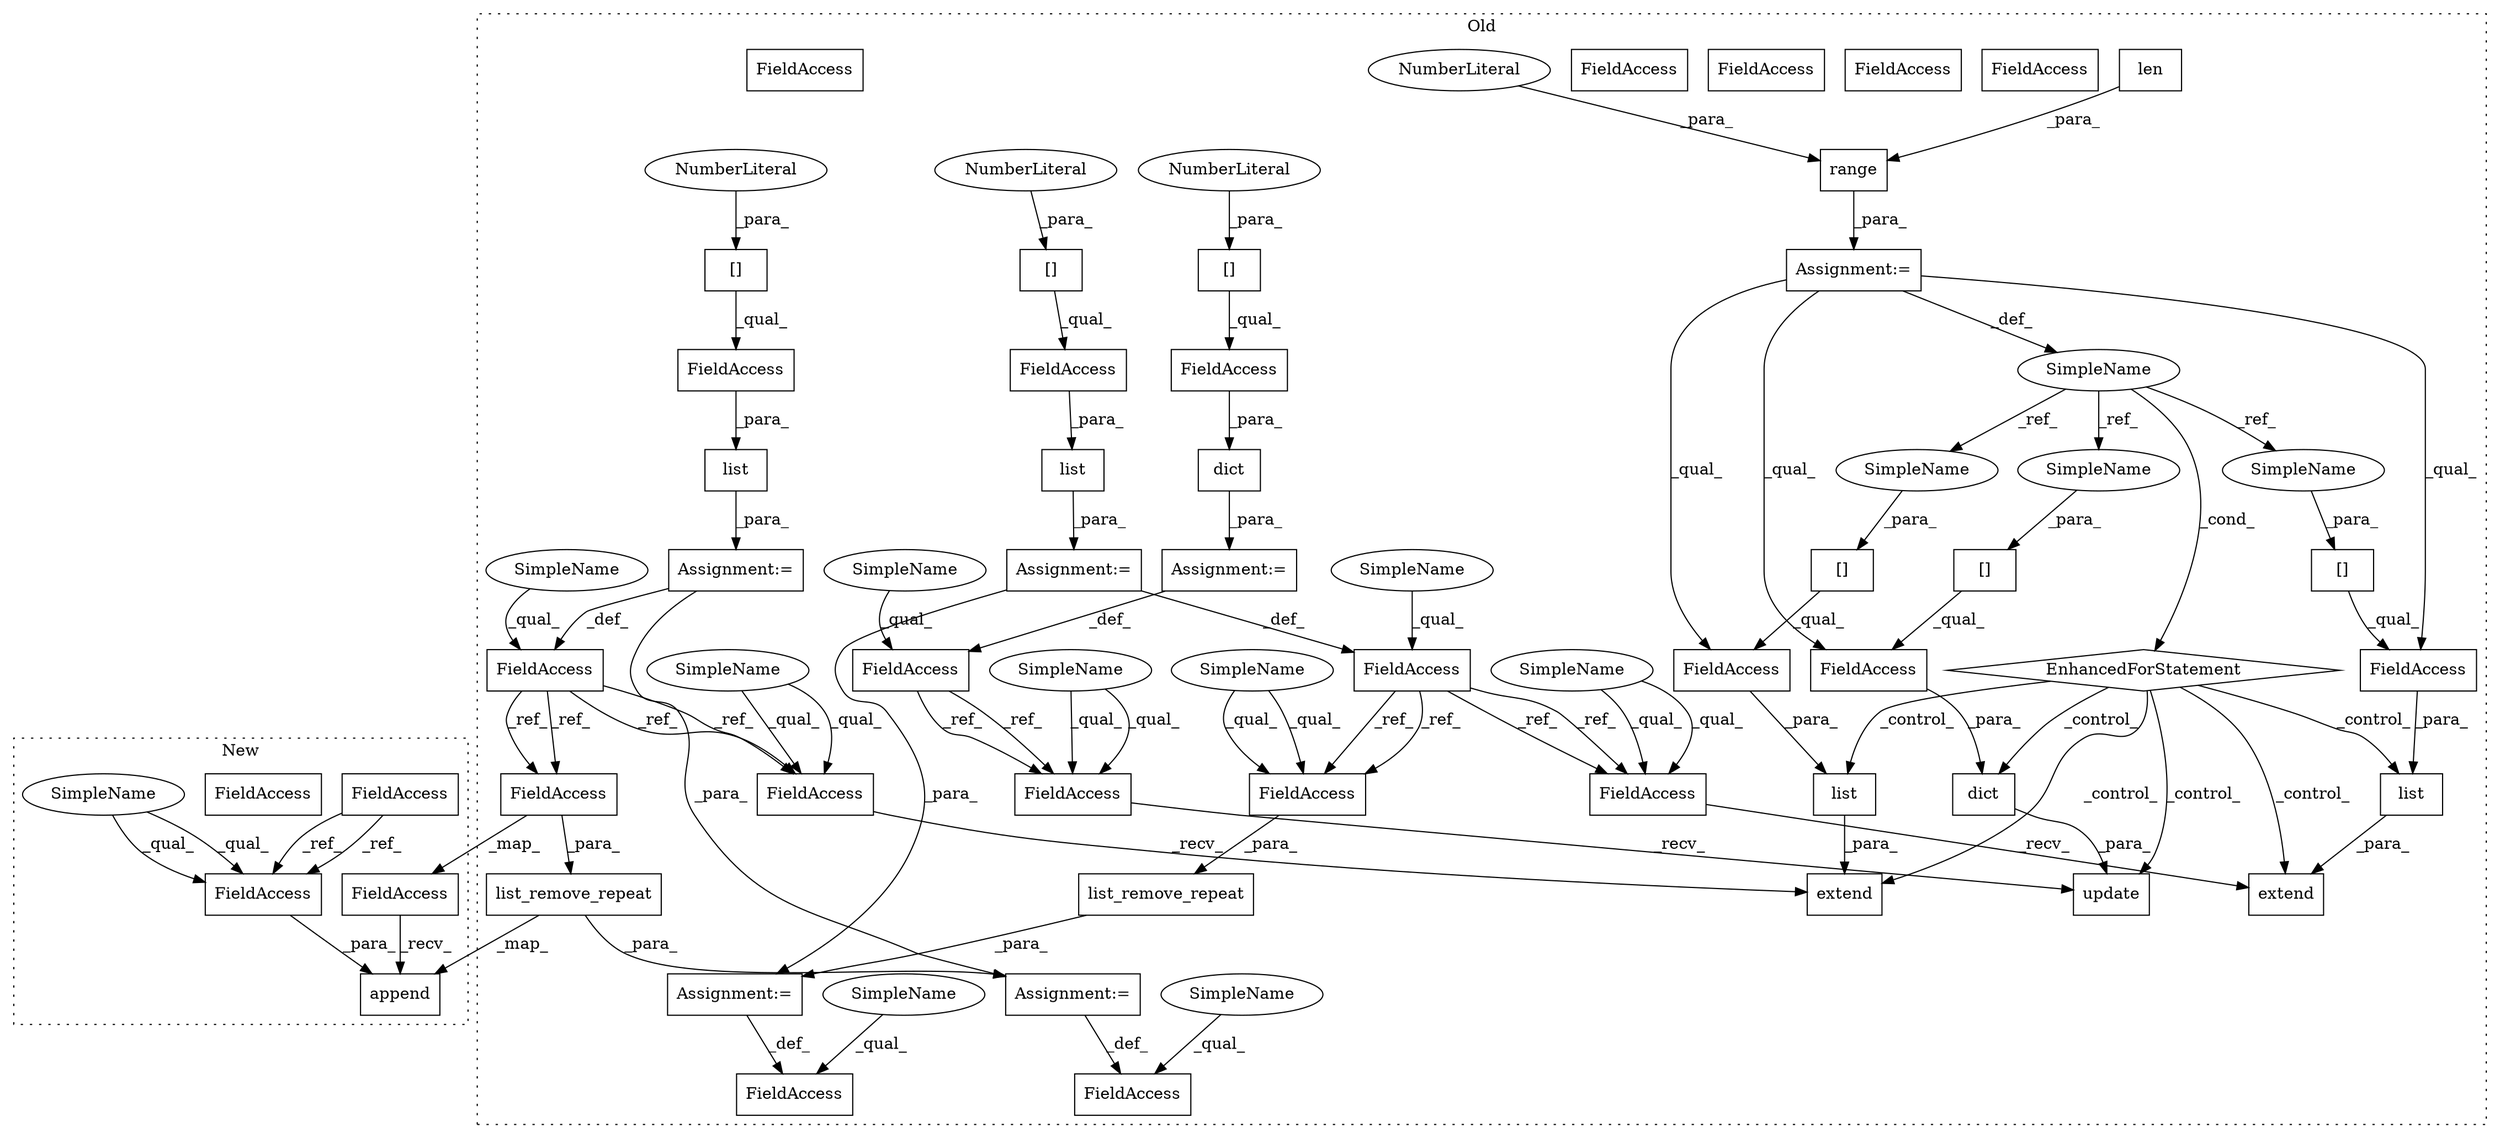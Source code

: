 digraph G {
subgraph cluster0 {
1 [label="list_remove_repeat" a="32" s="1214,1248" l="19,1" shape="box"];
5 [label="FieldAccess" a="22" s="793" l="15" shape="box"];
6 [label="extend" a="32" s="1040,1073" l="7,1" shape="box"];
7 [label="SimpleName" a="42" s="990" l="1" shape="ellipse"];
8 [label="EnhancedForStatement" a="70" s="933,1014" l="53,2" shape="diamond"];
9 [label="extend" a="32" s="1098,1131" l="7,1" shape="box"];
10 [label="[]" a="2" s="1052,1060" l="7,1" shape="box"];
11 [label="len" a="32" s="1002,1012" l="4,1" shape="box"];
12 [label="[]" a="2" s="1110,1118" l="7,1" shape="box"];
13 [label="FieldAccess" a="22" s="889" l="13" shape="box"];
14 [label="[]" a="2" s="1166,1174" l="7,1" shape="box"];
15 [label="FieldAccess" a="22" s="1052" l="20" shape="box"];
16 [label="FieldAccess" a="22" s="1198" l="15" shape="box"];
17 [label="FieldAccess" a="22" s="1024" l="15" shape="box"];
18 [label="FieldAccess" a="22" s="841" l="15" shape="box"];
19 [label="FieldAccess" a="22" s="1110" l="20" shape="box"];
20 [label="FieldAccess" a="22" s="1166" l="18" shape="box"];
21 [label="FieldAccess" a="22" s="1255" l="15" shape="box"];
22 [label="FieldAccess" a="22" s="1290" l="15" shape="box"];
23 [label="FieldAccess" a="22" s="1140" l="13" shape="box"];
24 [label="FieldAccess" a="22" s="1082" l="15" shape="box"];
25 [label="list_remove_repeat" a="32" s="1271,1305" l="19,1" shape="box"];
26 [label="update" a="32" s="1154,1185" l="7,1" shape="box"];
27 [label="dict" a="32" s="903,926" l="5,1" shape="box"];
28 [label="FieldAccess" a="22" s="908" l="18" shape="box"];
29 [label="[]" a="2" s="908,916" l="7,1" shape="box"];
30 [label="NumberLiteral" a="34" s="915" l="1" shape="ellipse"];
31 [label="dict" a="32" s="1161,1184" l="5,1" shape="box"];
32 [label="range" a="32" s="994,1013" l="6,1" shape="box"];
33 [label="NumberLiteral" a="34" s="1000" l="1" shape="ellipse"];
34 [label="list" a="32" s="809,834" l="5,1" shape="box"];
35 [label="FieldAccess" a="22" s="814" l="20" shape="box"];
36 [label="[]" a="2" s="814,822" l="7,1" shape="box"];
37 [label="NumberLiteral" a="34" s="821" l="1" shape="ellipse"];
38 [label="list" a="32" s="1047,1072" l="5,1" shape="box"];
39 [label="Assignment:=" a="7" s="856" l="1" shape="box"];
40 [label="list" a="32" s="1105,1130" l="5,1" shape="box"];
41 [label="Assignment:=" a="7" s="808" l="1" shape="box"];
42 [label="list" a="32" s="857,882" l="5,1" shape="box"];
43 [label="FieldAccess" a="22" s="862" l="20" shape="box"];
44 [label="[]" a="2" s="862,870" l="7,1" shape="box"];
45 [label="NumberLiteral" a="34" s="869" l="1" shape="ellipse"];
46 [label="Assignment:=" a="7" s="1213" l="1" shape="box"];
47 [label="Assignment:=" a="7" s="933,1014" l="53,2" shape="box"];
48 [label="Assignment:=" a="7" s="902" l="1" shape="box"];
49 [label="Assignment:=" a="7" s="1270" l="1" shape="box"];
50 [label="FieldAccess" a="22" s="1233" l="15" shape="box"];
53 [label="FieldAccess" a="22" s="1082" l="15" shape="box"];
54 [label="FieldAccess" a="22" s="1290" l="15" shape="box"];
55 [label="FieldAccess" a="22" s="1140" l="13" shape="box"];
56 [label="FieldAccess" a="22" s="1233" l="15" shape="box"];
57 [label="FieldAccess" a="22" s="1024" l="15" shape="box"];
58 [label="SimpleName" a="42" s="1082" l="4" shape="ellipse"];
59 [label="SimpleName" a="42" s="1024" l="4" shape="ellipse"];
60 [label="SimpleName" a="42" s="889" l="4" shape="ellipse"];
61 [label="SimpleName" a="42" s="1255" l="4" shape="ellipse"];
62 [label="SimpleName" a="42" s="1198" l="4" shape="ellipse"];
63 [label="SimpleName" a="42" s="793" l="4" shape="ellipse"];
64 [label="SimpleName" a="42" s="1290" l="4" shape="ellipse"];
65 [label="SimpleName" a="42" s="1140" l="4" shape="ellipse"];
66 [label="SimpleName" a="42" s="841" l="4" shape="ellipse"];
68 [label="SimpleName" a="42" s="1173" l="1" shape="ellipse"];
69 [label="SimpleName" a="42" s="1059" l="1" shape="ellipse"];
70 [label="SimpleName" a="42" s="1117" l="1" shape="ellipse"];
label = "Old";
style="dotted";
}
subgraph cluster1 {
2 [label="append" a="32" s="816,835" l="7,1" shape="box"];
3 [label="FieldAccess" a="22" s="746" l="12" shape="box"];
4 [label="FieldAccess" a="22" s="823" l="12" shape="box"];
51 [label="FieldAccess" a="22" s="800" l="15" shape="box"];
52 [label="FieldAccess" a="22" s="823" l="12" shape="box"];
67 [label="SimpleName" a="42" s="823" l="4" shape="ellipse"];
label = "New";
style="dotted";
}
1 -> 46 [label="_para_"];
1 -> 2 [label="_map_"];
3 -> 52 [label="_ref_"];
3 -> 52 [label="_ref_"];
5 -> 56 [label="_ref_"];
5 -> 57 [label="_ref_"];
5 -> 56 [label="_ref_"];
5 -> 57 [label="_ref_"];
7 -> 8 [label="_cond_"];
7 -> 70 [label="_ref_"];
7 -> 68 [label="_ref_"];
7 -> 69 [label="_ref_"];
8 -> 6 [label="_control_"];
8 -> 38 [label="_control_"];
8 -> 26 [label="_control_"];
8 -> 31 [label="_control_"];
8 -> 40 [label="_control_"];
8 -> 9 [label="_control_"];
10 -> 15 [label="_qual_"];
11 -> 32 [label="_para_"];
12 -> 19 [label="_qual_"];
13 -> 55 [label="_ref_"];
13 -> 55 [label="_ref_"];
14 -> 20 [label="_qual_"];
15 -> 38 [label="_para_"];
18 -> 53 [label="_ref_"];
18 -> 54 [label="_ref_"];
18 -> 54 [label="_ref_"];
18 -> 53 [label="_ref_"];
19 -> 40 [label="_para_"];
20 -> 31 [label="_para_"];
25 -> 49 [label="_para_"];
27 -> 48 [label="_para_"];
28 -> 27 [label="_para_"];
29 -> 28 [label="_qual_"];
30 -> 29 [label="_para_"];
31 -> 26 [label="_para_"];
32 -> 47 [label="_para_"];
33 -> 32 [label="_para_"];
34 -> 41 [label="_para_"];
35 -> 34 [label="_para_"];
36 -> 35 [label="_qual_"];
37 -> 36 [label="_para_"];
38 -> 6 [label="_para_"];
39 -> 18 [label="_def_"];
39 -> 49 [label="_para_"];
40 -> 9 [label="_para_"];
41 -> 46 [label="_para_"];
41 -> 5 [label="_def_"];
42 -> 39 [label="_para_"];
43 -> 42 [label="_para_"];
44 -> 43 [label="_qual_"];
45 -> 44 [label="_para_"];
46 -> 16 [label="_def_"];
47 -> 19 [label="_qual_"];
47 -> 15 [label="_qual_"];
47 -> 7 [label="_def_"];
47 -> 20 [label="_qual_"];
48 -> 13 [label="_def_"];
49 -> 21 [label="_def_"];
51 -> 2 [label="_recv_"];
52 -> 2 [label="_para_"];
53 -> 9 [label="_recv_"];
54 -> 25 [label="_para_"];
55 -> 26 [label="_recv_"];
56 -> 1 [label="_para_"];
56 -> 51 [label="_map_"];
57 -> 6 [label="_recv_"];
58 -> 53 [label="_qual_"];
58 -> 53 [label="_qual_"];
59 -> 57 [label="_qual_"];
59 -> 57 [label="_qual_"];
60 -> 13 [label="_qual_"];
61 -> 21 [label="_qual_"];
62 -> 16 [label="_qual_"];
63 -> 5 [label="_qual_"];
64 -> 54 [label="_qual_"];
64 -> 54 [label="_qual_"];
65 -> 55 [label="_qual_"];
65 -> 55 [label="_qual_"];
66 -> 18 [label="_qual_"];
67 -> 52 [label="_qual_"];
67 -> 52 [label="_qual_"];
68 -> 14 [label="_para_"];
69 -> 10 [label="_para_"];
70 -> 12 [label="_para_"];
}